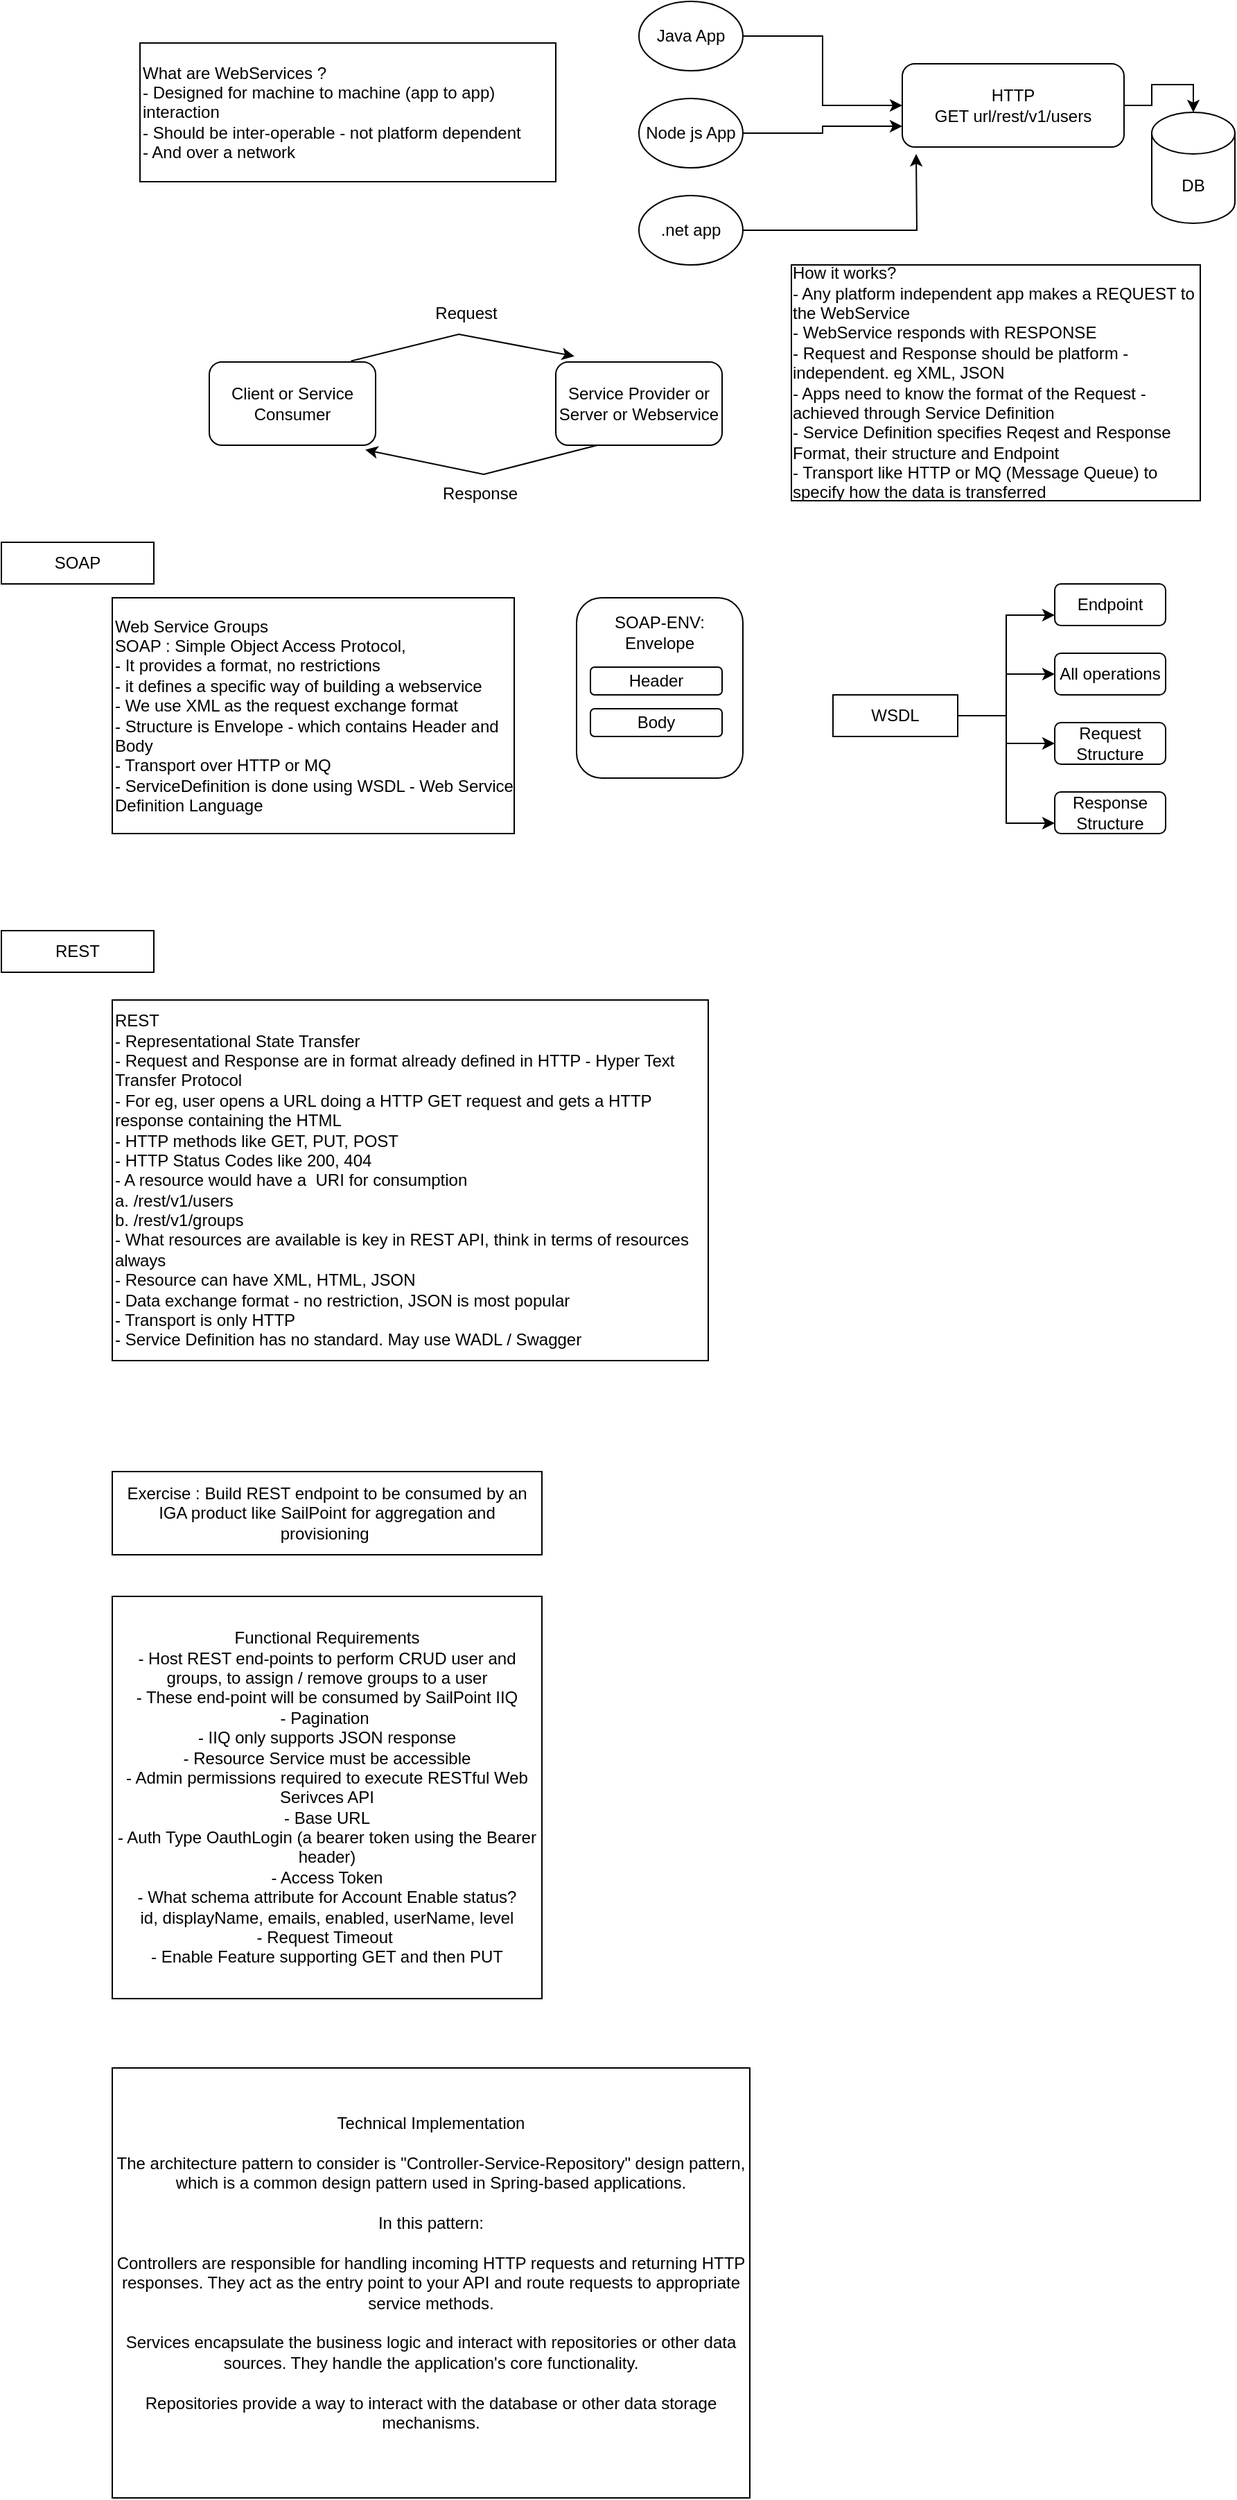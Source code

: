 <mxfile version="22.0.4" type="github">
  <diagram name="Page-1" id="WWJ22Lxd-hs1uwAxfYas">
    <mxGraphModel dx="1158" dy="657" grid="1" gridSize="10" guides="1" tooltips="1" connect="1" arrows="1" fold="1" page="1" pageScale="1" pageWidth="850" pageHeight="1100" math="0" shadow="0">
      <root>
        <mxCell id="0" />
        <mxCell id="1" parent="0" />
        <mxCell id="zBLNmL5X6XbydqEjEo2X-1" value="What are WebServices ?&lt;br&gt;- Designed for machine to machine (app to app) interaction&lt;br&gt;- Should be inter-operable - not platform dependent&lt;br&gt;- And over a network" style="rounded=0;whiteSpace=wrap;html=1;align=left;" vertex="1" parent="1">
          <mxGeometry x="100" y="120" width="300" height="100" as="geometry" />
        </mxCell>
        <mxCell id="zBLNmL5X6XbydqEjEo2X-7" style="edgeStyle=orthogonalEdgeStyle;rounded=0;orthogonalLoop=1;jettySize=auto;html=1;" edge="1" parent="1" source="zBLNmL5X6XbydqEjEo2X-3" target="zBLNmL5X6XbydqEjEo2X-6">
          <mxGeometry relative="1" as="geometry" />
        </mxCell>
        <mxCell id="zBLNmL5X6XbydqEjEo2X-3" value="Java App" style="ellipse;whiteSpace=wrap;html=1;" vertex="1" parent="1">
          <mxGeometry x="460" y="90" width="75" height="50" as="geometry" />
        </mxCell>
        <mxCell id="zBLNmL5X6XbydqEjEo2X-8" style="edgeStyle=orthogonalEdgeStyle;rounded=0;orthogonalLoop=1;jettySize=auto;html=1;entryX=0;entryY=0.75;entryDx=0;entryDy=0;" edge="1" parent="1" source="zBLNmL5X6XbydqEjEo2X-4" target="zBLNmL5X6XbydqEjEo2X-6">
          <mxGeometry relative="1" as="geometry" />
        </mxCell>
        <mxCell id="zBLNmL5X6XbydqEjEo2X-4" value="Node js App" style="ellipse;whiteSpace=wrap;html=1;" vertex="1" parent="1">
          <mxGeometry x="460" y="160" width="75" height="50" as="geometry" />
        </mxCell>
        <mxCell id="zBLNmL5X6XbydqEjEo2X-9" style="edgeStyle=orthogonalEdgeStyle;rounded=0;orthogonalLoop=1;jettySize=auto;html=1;" edge="1" parent="1" source="zBLNmL5X6XbydqEjEo2X-5">
          <mxGeometry relative="1" as="geometry">
            <mxPoint x="660" y="200" as="targetPoint" />
          </mxGeometry>
        </mxCell>
        <mxCell id="zBLNmL5X6XbydqEjEo2X-5" value=".net app" style="ellipse;whiteSpace=wrap;html=1;" vertex="1" parent="1">
          <mxGeometry x="460" y="230" width="75" height="50" as="geometry" />
        </mxCell>
        <mxCell id="zBLNmL5X6XbydqEjEo2X-11" style="edgeStyle=orthogonalEdgeStyle;rounded=0;orthogonalLoop=1;jettySize=auto;html=1;entryX=0.5;entryY=0;entryDx=0;entryDy=0;entryPerimeter=0;" edge="1" parent="1" source="zBLNmL5X6XbydqEjEo2X-6" target="zBLNmL5X6XbydqEjEo2X-10">
          <mxGeometry relative="1" as="geometry" />
        </mxCell>
        <mxCell id="zBLNmL5X6XbydqEjEo2X-6" value="HTTP &lt;br&gt;GET url/rest/v1/users" style="rounded=1;whiteSpace=wrap;html=1;" vertex="1" parent="1">
          <mxGeometry x="650" y="135" width="160" height="60" as="geometry" />
        </mxCell>
        <mxCell id="zBLNmL5X6XbydqEjEo2X-10" value="DB" style="shape=cylinder3;whiteSpace=wrap;html=1;boundedLbl=1;backgroundOutline=1;size=15;" vertex="1" parent="1">
          <mxGeometry x="830" y="170" width="60" height="80" as="geometry" />
        </mxCell>
        <mxCell id="zBLNmL5X6XbydqEjEo2X-12" value="&lt;div style=&quot;text-align: left;&quot;&gt;&lt;span style=&quot;background-color: initial;&quot;&gt;How it works?&lt;/span&gt;&lt;/div&gt;&lt;div style=&quot;text-align: left;&quot;&gt;&lt;span style=&quot;background-color: initial;&quot;&gt;- Any platform independent app makes a REQUEST to the WebService&lt;/span&gt;&lt;/div&gt;&lt;div style=&quot;text-align: left;&quot;&gt;&lt;span style=&quot;background-color: initial;&quot;&gt;- WebService responds with RESPONSE&lt;/span&gt;&lt;/div&gt;&lt;div style=&quot;text-align: left;&quot;&gt;&lt;span style=&quot;background-color: initial;&quot;&gt;- Request and Response should be platform - independent. eg XML, JSON&lt;/span&gt;&lt;/div&gt;&lt;div style=&quot;text-align: left;&quot;&gt;&lt;span style=&quot;background-color: initial;&quot;&gt;- Apps need to know the format of the Request - achieved through Service Definition&lt;/span&gt;&lt;/div&gt;&lt;div style=&quot;text-align: left;&quot;&gt;&lt;span style=&quot;background-color: initial;&quot;&gt;- Service Definition specifies Reqest and Response Format, their structure and Endpoint&lt;/span&gt;&lt;/div&gt;&lt;div style=&quot;text-align: left;&quot;&gt;&lt;span style=&quot;background-color: initial;&quot;&gt;- Transport like HTTP or MQ (Message Queue) to specify how the data is transferred&lt;/span&gt;&lt;/div&gt;" style="rounded=0;whiteSpace=wrap;html=1;" vertex="1" parent="1">
          <mxGeometry x="570" y="280" width="295" height="170" as="geometry" />
        </mxCell>
        <mxCell id="zBLNmL5X6XbydqEjEo2X-13" value="Client or Service Consumer" style="rounded=1;whiteSpace=wrap;html=1;" vertex="1" parent="1">
          <mxGeometry x="150" y="350" width="120" height="60" as="geometry" />
        </mxCell>
        <mxCell id="zBLNmL5X6XbydqEjEo2X-14" value="Service Provider or Server or Webservice" style="rounded=1;whiteSpace=wrap;html=1;" vertex="1" parent="1">
          <mxGeometry x="400" y="350" width="120" height="60" as="geometry" />
        </mxCell>
        <mxCell id="zBLNmL5X6XbydqEjEo2X-15" value="" style="endArrow=classic;html=1;rounded=0;exitX=0.852;exitY=-0.012;exitDx=0;exitDy=0;exitPerimeter=0;entryX=0.112;entryY=-0.069;entryDx=0;entryDy=0;entryPerimeter=0;" edge="1" parent="1" source="zBLNmL5X6XbydqEjEo2X-13" target="zBLNmL5X6XbydqEjEo2X-14">
          <mxGeometry width="50" height="50" relative="1" as="geometry">
            <mxPoint x="410" y="360" as="sourcePoint" />
            <mxPoint x="460" y="310" as="targetPoint" />
            <Array as="points">
              <mxPoint x="330" y="330" />
            </Array>
          </mxGeometry>
        </mxCell>
        <mxCell id="zBLNmL5X6XbydqEjEo2X-16" value="" style="endArrow=classic;html=1;rounded=0;exitX=0.25;exitY=1;exitDx=0;exitDy=0;entryX=0.938;entryY=1.055;entryDx=0;entryDy=0;entryPerimeter=0;" edge="1" parent="1" source="zBLNmL5X6XbydqEjEo2X-14" target="zBLNmL5X6XbydqEjEo2X-13">
          <mxGeometry width="50" height="50" relative="1" as="geometry">
            <mxPoint x="270" y="450" as="sourcePoint" />
            <mxPoint x="170" y="480" as="targetPoint" />
            <Array as="points">
              <mxPoint x="348" y="431" />
            </Array>
          </mxGeometry>
        </mxCell>
        <mxCell id="zBLNmL5X6XbydqEjEo2X-17" value="Request" style="text;html=1;align=center;verticalAlign=middle;resizable=0;points=[];autosize=1;strokeColor=none;fillColor=none;" vertex="1" parent="1">
          <mxGeometry x="300" y="300" width="70" height="30" as="geometry" />
        </mxCell>
        <mxCell id="zBLNmL5X6XbydqEjEo2X-18" value="Response" style="text;html=1;align=center;verticalAlign=middle;resizable=0;points=[];autosize=1;strokeColor=none;fillColor=none;" vertex="1" parent="1">
          <mxGeometry x="305" y="430" width="80" height="30" as="geometry" />
        </mxCell>
        <mxCell id="zBLNmL5X6XbydqEjEo2X-19" value="Web Service Groups&lt;br&gt;SOAP : Simple Object Access Protocol, &lt;br&gt;- It provides a format, no restrictions&lt;br&gt;- it defines a specific way of building a webservice&lt;br&gt;- We use XML as the request exchange format&lt;br&gt;- Structure is Envelope - which contains Header and Body&lt;br&gt;- Transport over HTTP or MQ&lt;br&gt;- ServiceDefinition is done using WSDL - Web Service Definition Language" style="rounded=0;whiteSpace=wrap;html=1;align=left;" vertex="1" parent="1">
          <mxGeometry x="80" y="520" width="290" height="170" as="geometry" />
        </mxCell>
        <mxCell id="zBLNmL5X6XbydqEjEo2X-21" value="" style="rounded=1;whiteSpace=wrap;html=1;" vertex="1" parent="1">
          <mxGeometry x="415" y="520" width="120" height="130" as="geometry" />
        </mxCell>
        <mxCell id="zBLNmL5X6XbydqEjEo2X-22" value="SOAP-ENV: Envelope" style="text;strokeColor=none;align=center;fillColor=none;html=1;verticalAlign=middle;whiteSpace=wrap;rounded=0;" vertex="1" parent="1">
          <mxGeometry x="415" y="530" width="120" height="30" as="geometry" />
        </mxCell>
        <mxCell id="zBLNmL5X6XbydqEjEo2X-24" value="Header" style="rounded=1;whiteSpace=wrap;html=1;" vertex="1" parent="1">
          <mxGeometry x="425" y="570" width="95" height="20" as="geometry" />
        </mxCell>
        <mxCell id="zBLNmL5X6XbydqEjEo2X-25" value="Body" style="rounded=1;whiteSpace=wrap;html=1;" vertex="1" parent="1">
          <mxGeometry x="425" y="600" width="95" height="20" as="geometry" />
        </mxCell>
        <mxCell id="zBLNmL5X6XbydqEjEo2X-31" style="edgeStyle=orthogonalEdgeStyle;rounded=0;orthogonalLoop=1;jettySize=auto;html=1;entryX=0;entryY=0.75;entryDx=0;entryDy=0;" edge="1" parent="1" source="zBLNmL5X6XbydqEjEo2X-26" target="zBLNmL5X6XbydqEjEo2X-27">
          <mxGeometry relative="1" as="geometry">
            <Array as="points">
              <mxPoint x="725" y="605" />
              <mxPoint x="725" y="532" />
            </Array>
          </mxGeometry>
        </mxCell>
        <mxCell id="zBLNmL5X6XbydqEjEo2X-32" style="edgeStyle=orthogonalEdgeStyle;rounded=0;orthogonalLoop=1;jettySize=auto;html=1;" edge="1" parent="1" source="zBLNmL5X6XbydqEjEo2X-26" target="zBLNmL5X6XbydqEjEo2X-28">
          <mxGeometry relative="1" as="geometry" />
        </mxCell>
        <mxCell id="zBLNmL5X6XbydqEjEo2X-33" style="edgeStyle=orthogonalEdgeStyle;rounded=0;orthogonalLoop=1;jettySize=auto;html=1;entryX=0;entryY=0.5;entryDx=0;entryDy=0;" edge="1" parent="1" source="zBLNmL5X6XbydqEjEo2X-26" target="zBLNmL5X6XbydqEjEo2X-29">
          <mxGeometry relative="1" as="geometry" />
        </mxCell>
        <mxCell id="zBLNmL5X6XbydqEjEo2X-34" style="edgeStyle=orthogonalEdgeStyle;rounded=0;orthogonalLoop=1;jettySize=auto;html=1;entryX=0;entryY=0.75;entryDx=0;entryDy=0;" edge="1" parent="1" source="zBLNmL5X6XbydqEjEo2X-26" target="zBLNmL5X6XbydqEjEo2X-30">
          <mxGeometry relative="1" as="geometry" />
        </mxCell>
        <mxCell id="zBLNmL5X6XbydqEjEo2X-26" value="WSDL" style="rounded=0;whiteSpace=wrap;html=1;" vertex="1" parent="1">
          <mxGeometry x="600" y="590" width="90" height="30" as="geometry" />
        </mxCell>
        <mxCell id="zBLNmL5X6XbydqEjEo2X-27" value="Endpoint" style="rounded=1;whiteSpace=wrap;html=1;" vertex="1" parent="1">
          <mxGeometry x="760" y="510" width="80" height="30" as="geometry" />
        </mxCell>
        <mxCell id="zBLNmL5X6XbydqEjEo2X-28" value="All operations" style="rounded=1;whiteSpace=wrap;html=1;" vertex="1" parent="1">
          <mxGeometry x="760" y="560" width="80" height="30" as="geometry" />
        </mxCell>
        <mxCell id="zBLNmL5X6XbydqEjEo2X-29" value="Request Structure" style="rounded=1;whiteSpace=wrap;html=1;" vertex="1" parent="1">
          <mxGeometry x="760" y="610" width="80" height="30" as="geometry" />
        </mxCell>
        <mxCell id="zBLNmL5X6XbydqEjEo2X-30" value="Response Structure" style="rounded=1;whiteSpace=wrap;html=1;" vertex="1" parent="1">
          <mxGeometry x="760" y="660" width="80" height="30" as="geometry" />
        </mxCell>
        <mxCell id="zBLNmL5X6XbydqEjEo2X-35" value="SOAP" style="rounded=0;whiteSpace=wrap;html=1;" vertex="1" parent="1">
          <mxGeometry y="480" width="110" height="30" as="geometry" />
        </mxCell>
        <mxCell id="zBLNmL5X6XbydqEjEo2X-36" value="REST" style="rounded=0;whiteSpace=wrap;html=1;" vertex="1" parent="1">
          <mxGeometry y="760" width="110" height="30" as="geometry" />
        </mxCell>
        <mxCell id="zBLNmL5X6XbydqEjEo2X-37" value="REST&lt;br&gt;- Representational State Transfer&lt;br&gt;- Request and Response are in format already defined in HTTP - Hyper Text Transfer Protocol&lt;br&gt;- For eg, user opens a URL doing a HTTP GET request and gets a HTTP response containing the HTML&lt;br&gt;- HTTP methods like GET, PUT, POST&lt;br&gt;- HTTP Status Codes like 200, 404&lt;br&gt;- A resource would have a&amp;nbsp; URI for consumption&lt;br&gt;a. /rest/v1/users&lt;br&gt;b. /rest/v1/groups&lt;br&gt;- What resources are available is key in REST API, think in terms of resources always&amp;nbsp;&lt;br&gt;- Resource can have XML, HTML, JSON&lt;br&gt;- Data exchange format - no restriction, JSON is most popular&lt;br&gt;- Transport is only HTTP&lt;br&gt;- Service Definition has no standard. May use WADL / Swagger" style="rounded=0;whiteSpace=wrap;html=1;align=left;" vertex="1" parent="1">
          <mxGeometry x="80" y="810" width="430" height="260" as="geometry" />
        </mxCell>
        <mxCell id="zBLNmL5X6XbydqEjEo2X-38" value="Exercise : Build REST endpoint to be consumed by an IGA product like SailPoint for aggregation and provisioning&amp;nbsp;" style="rounded=0;whiteSpace=wrap;html=1;" vertex="1" parent="1">
          <mxGeometry x="80" y="1150" width="310" height="60" as="geometry" />
        </mxCell>
        <mxCell id="zBLNmL5X6XbydqEjEo2X-39" value="Functional Requirements&lt;br&gt;- Host REST end-points to perform CRUD user and groups, to assign / remove groups to a user&lt;br&gt;- These end-point will be consumed by SailPoint IIQ&lt;br&gt;- Pagination&amp;nbsp;&lt;br&gt;- IIQ only supports JSON response&lt;br&gt;- Resource Service must be accessible&lt;br&gt;- Admin permissions required to execute RESTful Web Serivces API&lt;br&gt;- Base URL&lt;br&gt;- Auth Type OauthLogin (a bearer token using the Bearer header)&lt;br&gt;- Access Token&lt;br&gt;- What schema attribute for Account Enable status?&lt;br&gt;id, displayName, emails, enabled, userName, level&lt;br&gt;- Request Timeout&amp;nbsp;&lt;br&gt;- Enable Feature supporting GET and then PUT" style="rounded=0;whiteSpace=wrap;html=1;" vertex="1" parent="1">
          <mxGeometry x="80" y="1240" width="310" height="290" as="geometry" />
        </mxCell>
        <mxCell id="zBLNmL5X6XbydqEjEo2X-40" value="&lt;div&gt;&lt;br&gt;&lt;/div&gt;&lt;div&gt;Technical Implementation&lt;/div&gt;&lt;div&gt;&lt;br&gt;&lt;/div&gt;&lt;div&gt;The architecture pattern to consider is &quot;Controller-Service-Repository&quot; design pattern, which is a common design pattern used in Spring-based applications.&lt;/div&gt;&lt;div&gt;&lt;br&gt;&lt;/div&gt;&lt;div&gt;In this pattern:&lt;/div&gt;&lt;div&gt;&lt;br&gt;&lt;/div&gt;&lt;div&gt;Controllers are responsible for handling incoming HTTP requests and returning HTTP responses. They act as the entry point to your API and route requests to appropriate service methods.&lt;/div&gt;&lt;div&gt;&lt;br&gt;&lt;/div&gt;&lt;div&gt;Services encapsulate the business logic and interact with repositories or other data sources. They handle the application&#39;s core functionality.&lt;/div&gt;&lt;div&gt;&lt;br&gt;&lt;/div&gt;&lt;div&gt;Repositories provide a way to interact with the database or other data storage mechanisms.&lt;/div&gt;&lt;div&gt;&lt;br&gt;&lt;/div&gt;&lt;div&gt;&lt;br&gt;&lt;/div&gt;" style="rounded=0;whiteSpace=wrap;html=1;" vertex="1" parent="1">
          <mxGeometry x="80" y="1580" width="460" height="310" as="geometry" />
        </mxCell>
      </root>
    </mxGraphModel>
  </diagram>
</mxfile>
